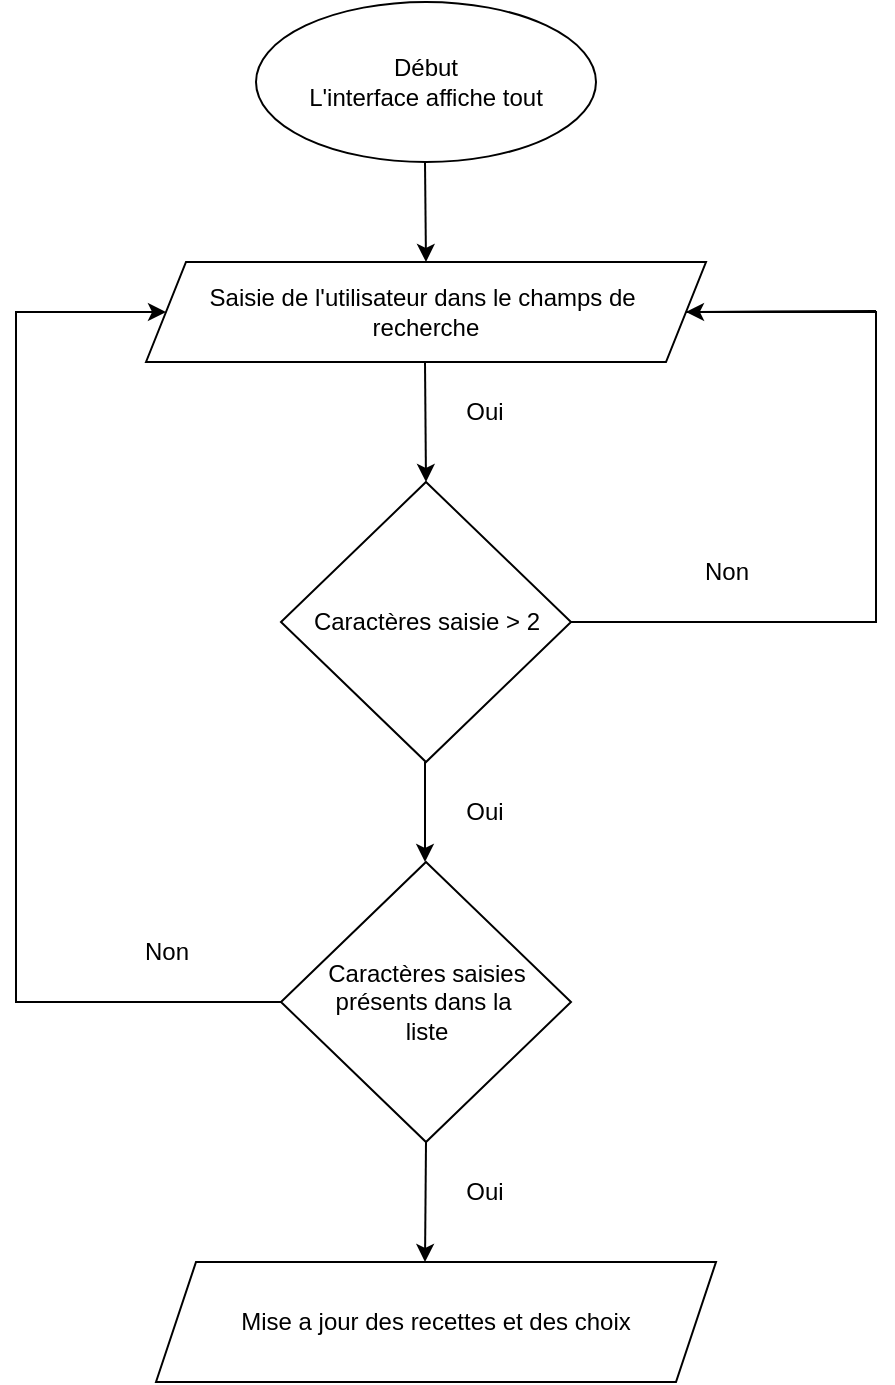 <mxfile version="20.5.1" type="github">
  <diagram id="zSLrW9iclxR0P2SrXjDv" name="Page-1">
    <mxGraphModel dx="782" dy="432" grid="1" gridSize="10" guides="1" tooltips="1" connect="1" arrows="1" fold="1" page="1" pageScale="1" pageWidth="827" pageHeight="1169" math="0" shadow="0">
      <root>
        <mxCell id="0" />
        <mxCell id="1" parent="0" />
        <mxCell id="fAVFCxH8SQh7ahzYsibG-1" value="Début&lt;br&gt;L&#39;interface affiche tout" style="ellipse;whiteSpace=wrap;html=1;" vertex="1" parent="1">
          <mxGeometry x="320" y="20" width="170" height="80" as="geometry" />
        </mxCell>
        <mxCell id="fAVFCxH8SQh7ahzYsibG-3" value="" style="endArrow=classic;html=1;rounded=0;" edge="1" parent="1">
          <mxGeometry width="50" height="50" relative="1" as="geometry">
            <mxPoint x="404.5" y="100" as="sourcePoint" />
            <mxPoint x="405" y="150" as="targetPoint" />
          </mxGeometry>
        </mxCell>
        <mxCell id="fAVFCxH8SQh7ahzYsibG-4" value="Saisie de l&#39;utilisateur dans le champs de&amp;nbsp;&lt;br&gt;recherche" style="shape=parallelogram;perimeter=parallelogramPerimeter;whiteSpace=wrap;html=1;fixedSize=1;" vertex="1" parent="1">
          <mxGeometry x="265" y="150" width="280" height="50" as="geometry" />
        </mxCell>
        <mxCell id="fAVFCxH8SQh7ahzYsibG-5" value="" style="endArrow=classic;html=1;rounded=0;" edge="1" parent="1">
          <mxGeometry width="50" height="50" relative="1" as="geometry">
            <mxPoint x="404.5" y="200" as="sourcePoint" />
            <mxPoint x="405" y="260" as="targetPoint" />
          </mxGeometry>
        </mxCell>
        <mxCell id="fAVFCxH8SQh7ahzYsibG-8" value="Non" style="text;html=1;align=center;verticalAlign=middle;resizable=0;points=[];autosize=1;strokeColor=none;fillColor=none;rotation=0;" vertex="1" parent="1">
          <mxGeometry x="530" y="290" width="50" height="30" as="geometry" />
        </mxCell>
        <mxCell id="fAVFCxH8SQh7ahzYsibG-14" value="" style="endArrow=none;html=1;rounded=0;startArrow=none;" edge="1" parent="1" source="fAVFCxH8SQh7ahzYsibG-6">
          <mxGeometry width="50" height="50" relative="1" as="geometry">
            <mxPoint x="380" y="340" as="sourcePoint" />
            <mxPoint x="430" y="290" as="targetPoint" />
          </mxGeometry>
        </mxCell>
        <mxCell id="fAVFCxH8SQh7ahzYsibG-6" value="Caractères saisie &amp;gt; 2" style="rhombus;whiteSpace=wrap;html=1;" vertex="1" parent="1">
          <mxGeometry x="332.5" y="260" width="145" height="140" as="geometry" />
        </mxCell>
        <mxCell id="fAVFCxH8SQh7ahzYsibG-15" value="" style="endArrow=none;html=1;rounded=0;exitX=1;exitY=0.5;exitDx=0;exitDy=0;" edge="1" parent="1" source="fAVFCxH8SQh7ahzYsibG-4" target="fAVFCxH8SQh7ahzYsibG-6">
          <mxGeometry width="50" height="50" relative="1" as="geometry">
            <mxPoint x="570" y="210" as="sourcePoint" />
            <mxPoint x="430" y="290" as="targetPoint" />
            <Array as="points">
              <mxPoint x="630" y="175" />
              <mxPoint x="630" y="330" />
            </Array>
          </mxGeometry>
        </mxCell>
        <mxCell id="fAVFCxH8SQh7ahzYsibG-21" value="" style="endArrow=classic;html=1;rounded=0;entryX=1;entryY=0.5;entryDx=0;entryDy=0;" edge="1" parent="1" target="fAVFCxH8SQh7ahzYsibG-4">
          <mxGeometry width="50" height="50" relative="1" as="geometry">
            <mxPoint x="630" y="174.5" as="sourcePoint" />
            <mxPoint x="550" y="174.5" as="targetPoint" />
          </mxGeometry>
        </mxCell>
        <mxCell id="fAVFCxH8SQh7ahzYsibG-22" value="" style="endArrow=classic;html=1;rounded=0;" edge="1" parent="1">
          <mxGeometry width="50" height="50" relative="1" as="geometry">
            <mxPoint x="404.5" y="400" as="sourcePoint" />
            <mxPoint x="404.5" y="450" as="targetPoint" />
          </mxGeometry>
        </mxCell>
        <mxCell id="fAVFCxH8SQh7ahzYsibG-23" value="Caractères saisies&lt;br&gt;présents dans la&amp;nbsp;&lt;br&gt;liste" style="rhombus;whiteSpace=wrap;html=1;" vertex="1" parent="1">
          <mxGeometry x="332.5" y="450" width="145" height="140" as="geometry" />
        </mxCell>
        <mxCell id="fAVFCxH8SQh7ahzYsibG-24" value="" style="endArrow=none;html=1;rounded=0;" edge="1" parent="1">
          <mxGeometry width="50" height="50" relative="1" as="geometry">
            <mxPoint x="200" y="330" as="sourcePoint" />
            <mxPoint x="332.5" y="520" as="targetPoint" />
            <Array as="points">
              <mxPoint x="200" y="520" />
            </Array>
          </mxGeometry>
        </mxCell>
        <mxCell id="fAVFCxH8SQh7ahzYsibG-25" value="" style="endArrow=classic;html=1;rounded=0;entryX=0;entryY=0.5;entryDx=0;entryDy=0;" edge="1" parent="1" target="fAVFCxH8SQh7ahzYsibG-4">
          <mxGeometry width="50" height="50" relative="1" as="geometry">
            <mxPoint x="200" y="330" as="sourcePoint" />
            <mxPoint x="332.5" y="329.5" as="targetPoint" />
            <Array as="points">
              <mxPoint x="200" y="175" />
            </Array>
          </mxGeometry>
        </mxCell>
        <mxCell id="fAVFCxH8SQh7ahzYsibG-26" value="Non" style="text;html=1;align=center;verticalAlign=middle;resizable=0;points=[];autosize=1;strokeColor=none;fillColor=none;rotation=0;" vertex="1" parent="1">
          <mxGeometry x="250" y="480" width="50" height="30" as="geometry" />
        </mxCell>
        <mxCell id="fAVFCxH8SQh7ahzYsibG-27" value="Oui" style="text;html=1;align=center;verticalAlign=middle;resizable=0;points=[];autosize=1;strokeColor=none;fillColor=none;rotation=0;" vertex="1" parent="1">
          <mxGeometry x="414" y="210" width="40" height="30" as="geometry" />
        </mxCell>
        <mxCell id="fAVFCxH8SQh7ahzYsibG-28" value="Oui" style="text;html=1;align=center;verticalAlign=middle;resizable=0;points=[];autosize=1;strokeColor=none;fillColor=none;rotation=0;" vertex="1" parent="1">
          <mxGeometry x="414" y="410" width="40" height="30" as="geometry" />
        </mxCell>
        <mxCell id="fAVFCxH8SQh7ahzYsibG-29" value="" style="endArrow=classic;html=1;rounded=0;exitX=0.5;exitY=1;exitDx=0;exitDy=0;" edge="1" parent="1" source="fAVFCxH8SQh7ahzYsibG-23">
          <mxGeometry width="50" height="50" relative="1" as="geometry">
            <mxPoint x="404.5" y="600" as="sourcePoint" />
            <mxPoint x="404.5" y="650" as="targetPoint" />
          </mxGeometry>
        </mxCell>
        <mxCell id="fAVFCxH8SQh7ahzYsibG-30" value="Oui" style="text;html=1;align=center;verticalAlign=middle;resizable=0;points=[];autosize=1;strokeColor=none;fillColor=none;rotation=0;" vertex="1" parent="1">
          <mxGeometry x="414" y="600" width="40" height="30" as="geometry" />
        </mxCell>
        <mxCell id="fAVFCxH8SQh7ahzYsibG-31" value="Mise a jour des recettes et des choix" style="shape=parallelogram;perimeter=parallelogramPerimeter;whiteSpace=wrap;html=1;fixedSize=1;" vertex="1" parent="1">
          <mxGeometry x="270" y="650" width="280" height="60" as="geometry" />
        </mxCell>
      </root>
    </mxGraphModel>
  </diagram>
</mxfile>

